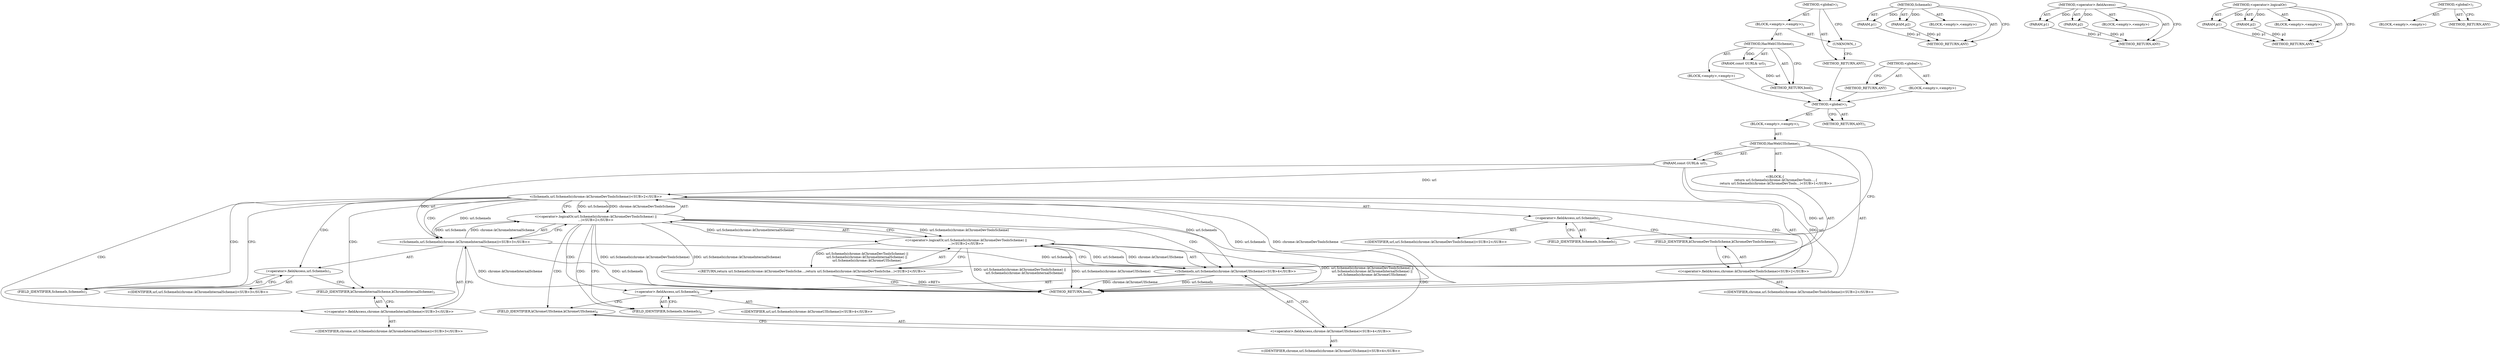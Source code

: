 digraph "&lt;global&gt;" {
vulnerable_6 [label=<(METHOD,&lt;global&gt;)<SUB>1</SUB>>];
vulnerable_7 [label=<(BLOCK,&lt;empty&gt;,&lt;empty&gt;)<SUB>1</SUB>>];
vulnerable_8 [label=<(METHOD,HasWebUIScheme)<SUB>1</SUB>>];
vulnerable_9 [label=<(PARAM,const GURL&amp; url)<SUB>1</SUB>>];
vulnerable_10 [label="<(BLOCK,{
  return url.SchemeIs(chrome::kChromeDevTools...,{
  return url.SchemeIs(chrome::kChromeDevTools...)<SUB>1</SUB>>"];
vulnerable_11 [label="<(RETURN,return url.SchemeIs(chrome::kChromeDevToolsSche...,return url.SchemeIs(chrome::kChromeDevToolsSche...)<SUB>2</SUB>>"];
vulnerable_12 [label="<(&lt;operator&gt;.logicalOr,url.SchemeIs(chrome::kChromeDevToolsScheme) ||
...)<SUB>2</SUB>>"];
vulnerable_13 [label="<(&lt;operator&gt;.logicalOr,url.SchemeIs(chrome::kChromeDevToolsScheme) ||
...)<SUB>2</SUB>>"];
vulnerable_14 [label="<(SchemeIs,url.SchemeIs(chrome::kChromeDevToolsScheme))<SUB>2</SUB>>"];
vulnerable_15 [label=<(&lt;operator&gt;.fieldAccess,url.SchemeIs)<SUB>2</SUB>>];
vulnerable_16 [label="<(IDENTIFIER,url,url.SchemeIs(chrome::kChromeDevToolsScheme))<SUB>2</SUB>>"];
vulnerable_17 [label=<(FIELD_IDENTIFIER,SchemeIs,SchemeIs)<SUB>2</SUB>>];
vulnerable_18 [label="<(&lt;operator&gt;.fieldAccess,chrome::kChromeDevToolsScheme)<SUB>2</SUB>>"];
vulnerable_19 [label="<(IDENTIFIER,chrome,url.SchemeIs(chrome::kChromeDevToolsScheme))<SUB>2</SUB>>"];
vulnerable_20 [label=<(FIELD_IDENTIFIER,kChromeDevToolsScheme,kChromeDevToolsScheme)<SUB>2</SUB>>];
vulnerable_21 [label="<(SchemeIs,url.SchemeIs(chrome::kChromeInternalScheme))<SUB>3</SUB>>"];
vulnerable_22 [label=<(&lt;operator&gt;.fieldAccess,url.SchemeIs)<SUB>3</SUB>>];
vulnerable_23 [label="<(IDENTIFIER,url,url.SchemeIs(chrome::kChromeInternalScheme))<SUB>3</SUB>>"];
vulnerable_24 [label=<(FIELD_IDENTIFIER,SchemeIs,SchemeIs)<SUB>3</SUB>>];
vulnerable_25 [label="<(&lt;operator&gt;.fieldAccess,chrome::kChromeInternalScheme)<SUB>3</SUB>>"];
vulnerable_26 [label="<(IDENTIFIER,chrome,url.SchemeIs(chrome::kChromeInternalScheme))<SUB>3</SUB>>"];
vulnerable_27 [label=<(FIELD_IDENTIFIER,kChromeInternalScheme,kChromeInternalScheme)<SUB>3</SUB>>];
vulnerable_28 [label="<(SchemeIs,url.SchemeIs(chrome::kChromeUIScheme))<SUB>4</SUB>>"];
vulnerable_29 [label=<(&lt;operator&gt;.fieldAccess,url.SchemeIs)<SUB>4</SUB>>];
vulnerable_30 [label="<(IDENTIFIER,url,url.SchemeIs(chrome::kChromeUIScheme))<SUB>4</SUB>>"];
vulnerable_31 [label=<(FIELD_IDENTIFIER,SchemeIs,SchemeIs)<SUB>4</SUB>>];
vulnerable_32 [label="<(&lt;operator&gt;.fieldAccess,chrome::kChromeUIScheme)<SUB>4</SUB>>"];
vulnerable_33 [label="<(IDENTIFIER,chrome,url.SchemeIs(chrome::kChromeUIScheme))<SUB>4</SUB>>"];
vulnerable_34 [label=<(FIELD_IDENTIFIER,kChromeUIScheme,kChromeUIScheme)<SUB>4</SUB>>];
vulnerable_35 [label=<(METHOD_RETURN,bool)<SUB>1</SUB>>];
vulnerable_37 [label=<(METHOD_RETURN,ANY)<SUB>1</SUB>>];
vulnerable_59 [label=<(METHOD,SchemeIs)>];
vulnerable_60 [label=<(PARAM,p1)>];
vulnerable_61 [label=<(PARAM,p2)>];
vulnerable_62 [label=<(BLOCK,&lt;empty&gt;,&lt;empty&gt;)>];
vulnerable_63 [label=<(METHOD_RETURN,ANY)>];
vulnerable_64 [label=<(METHOD,&lt;operator&gt;.fieldAccess)>];
vulnerable_65 [label=<(PARAM,p1)>];
vulnerable_66 [label=<(PARAM,p2)>];
vulnerable_67 [label=<(BLOCK,&lt;empty&gt;,&lt;empty&gt;)>];
vulnerable_68 [label=<(METHOD_RETURN,ANY)>];
vulnerable_54 [label=<(METHOD,&lt;operator&gt;.logicalOr)>];
vulnerable_55 [label=<(PARAM,p1)>];
vulnerable_56 [label=<(PARAM,p2)>];
vulnerable_57 [label=<(BLOCK,&lt;empty&gt;,&lt;empty&gt;)>];
vulnerable_58 [label=<(METHOD_RETURN,ANY)>];
vulnerable_48 [label=<(METHOD,&lt;global&gt;)<SUB>1</SUB>>];
vulnerable_49 [label=<(BLOCK,&lt;empty&gt;,&lt;empty&gt;)>];
vulnerable_50 [label=<(METHOD_RETURN,ANY)>];
fixed_6 [label=<(METHOD,&lt;global&gt;)<SUB>1</SUB>>];
fixed_7 [label=<(BLOCK,&lt;empty&gt;,&lt;empty&gt;)<SUB>1</SUB>>];
fixed_8 [label=<(METHOD,HasWebUIScheme)<SUB>1</SUB>>];
fixed_9 [label=<(PARAM,const GURL&amp; url)<SUB>1</SUB>>];
fixed_10 [label=<(BLOCK,&lt;empty&gt;,&lt;empty&gt;)>];
fixed_11 [label=<(METHOD_RETURN,bool)<SUB>1</SUB>>];
fixed_13 [label=<(UNKNOWN,,)>];
fixed_14 [label=<(METHOD_RETURN,ANY)<SUB>1</SUB>>];
fixed_25 [label=<(METHOD,&lt;global&gt;)<SUB>1</SUB>>];
fixed_26 [label=<(BLOCK,&lt;empty&gt;,&lt;empty&gt;)>];
fixed_27 [label=<(METHOD_RETURN,ANY)>];
vulnerable_6 -> vulnerable_7  [key=0, label="AST: "];
vulnerable_6 -> vulnerable_37  [key=0, label="AST: "];
vulnerable_6 -> vulnerable_37  [key=1, label="CFG: "];
vulnerable_7 -> vulnerable_8  [key=0, label="AST: "];
vulnerable_8 -> vulnerable_9  [key=0, label="AST: "];
vulnerable_8 -> vulnerable_9  [key=1, label="DDG: "];
vulnerable_8 -> vulnerable_10  [key=0, label="AST: "];
vulnerable_8 -> vulnerable_35  [key=0, label="AST: "];
vulnerable_8 -> vulnerable_17  [key=0, label="CFG: "];
vulnerable_9 -> vulnerable_35  [key=0, label="DDG: url"];
vulnerable_9 -> vulnerable_28  [key=0, label="DDG: url"];
vulnerable_9 -> vulnerable_14  [key=0, label="DDG: url"];
vulnerable_9 -> vulnerable_21  [key=0, label="DDG: url"];
vulnerable_10 -> vulnerable_11  [key=0, label="AST: "];
vulnerable_11 -> vulnerable_12  [key=0, label="AST: "];
vulnerable_11 -> vulnerable_35  [key=0, label="CFG: "];
vulnerable_11 -> vulnerable_35  [key=1, label="DDG: &lt;RET&gt;"];
vulnerable_12 -> vulnerable_13  [key=0, label="AST: "];
vulnerable_12 -> vulnerable_28  [key=0, label="AST: "];
vulnerable_12 -> vulnerable_11  [key=0, label="CFG: "];
vulnerable_12 -> vulnerable_11  [key=1, label="DDG: url.SchemeIs(chrome::kChromeDevToolsScheme) ||
         url.SchemeIs(chrome::kChromeInternalScheme) ||
         url.SchemeIs(chrome::kChromeUIScheme)"];
vulnerable_12 -> vulnerable_35  [key=0, label="DDG: url.SchemeIs(chrome::kChromeDevToolsScheme) ||
         url.SchemeIs(chrome::kChromeInternalScheme)"];
vulnerable_12 -> vulnerable_35  [key=1, label="DDG: url.SchemeIs(chrome::kChromeUIScheme)"];
vulnerable_12 -> vulnerable_35  [key=2, label="DDG: url.SchemeIs(chrome::kChromeDevToolsScheme) ||
         url.SchemeIs(chrome::kChromeInternalScheme) ||
         url.SchemeIs(chrome::kChromeUIScheme)"];
vulnerable_13 -> vulnerable_14  [key=0, label="AST: "];
vulnerable_13 -> vulnerable_21  [key=0, label="AST: "];
vulnerable_13 -> vulnerable_12  [key=0, label="CFG: "];
vulnerable_13 -> vulnerable_12  [key=1, label="DDG: url.SchemeIs(chrome::kChromeDevToolsScheme)"];
vulnerable_13 -> vulnerable_12  [key=2, label="DDG: url.SchemeIs(chrome::kChromeInternalScheme)"];
vulnerable_13 -> vulnerable_31  [key=0, label="CFG: "];
vulnerable_13 -> vulnerable_31  [key=1, label="CDG: "];
vulnerable_13 -> vulnerable_35  [key=0, label="DDG: url.SchemeIs(chrome::kChromeDevToolsScheme)"];
vulnerable_13 -> vulnerable_35  [key=1, label="DDG: url.SchemeIs(chrome::kChromeInternalScheme)"];
vulnerable_13 -> vulnerable_29  [key=0, label="CDG: "];
vulnerable_13 -> vulnerable_34  [key=0, label="CDG: "];
vulnerable_13 -> vulnerable_32  [key=0, label="CDG: "];
vulnerable_13 -> vulnerable_28  [key=0, label="CDG: "];
vulnerable_14 -> vulnerable_15  [key=0, label="AST: "];
vulnerable_14 -> vulnerable_18  [key=0, label="AST: "];
vulnerable_14 -> vulnerable_13  [key=0, label="CFG: "];
vulnerable_14 -> vulnerable_13  [key=1, label="DDG: url.SchemeIs"];
vulnerable_14 -> vulnerable_13  [key=2, label="DDG: chrome::kChromeDevToolsScheme"];
vulnerable_14 -> vulnerable_24  [key=0, label="CFG: "];
vulnerable_14 -> vulnerable_24  [key=1, label="CDG: "];
vulnerable_14 -> vulnerable_35  [key=0, label="DDG: url.SchemeIs"];
vulnerable_14 -> vulnerable_35  [key=1, label="DDG: chrome::kChromeDevToolsScheme"];
vulnerable_14 -> vulnerable_28  [key=0, label="DDG: url.SchemeIs"];
vulnerable_14 -> vulnerable_21  [key=0, label="DDG: url.SchemeIs"];
vulnerable_14 -> vulnerable_21  [key=1, label="CDG: "];
vulnerable_14 -> vulnerable_25  [key=0, label="CDG: "];
vulnerable_14 -> vulnerable_22  [key=0, label="CDG: "];
vulnerable_14 -> vulnerable_27  [key=0, label="CDG: "];
vulnerable_15 -> vulnerable_16  [key=0, label="AST: "];
vulnerable_15 -> vulnerable_17  [key=0, label="AST: "];
vulnerable_15 -> vulnerable_20  [key=0, label="CFG: "];
vulnerable_17 -> vulnerable_15  [key=0, label="CFG: "];
vulnerable_18 -> vulnerable_19  [key=0, label="AST: "];
vulnerable_18 -> vulnerable_20  [key=0, label="AST: "];
vulnerable_18 -> vulnerable_14  [key=0, label="CFG: "];
vulnerable_20 -> vulnerable_18  [key=0, label="CFG: "];
vulnerable_21 -> vulnerable_22  [key=0, label="AST: "];
vulnerable_21 -> vulnerable_25  [key=0, label="AST: "];
vulnerable_21 -> vulnerable_13  [key=0, label="CFG: "];
vulnerable_21 -> vulnerable_13  [key=1, label="DDG: url.SchemeIs"];
vulnerable_21 -> vulnerable_13  [key=2, label="DDG: chrome::kChromeInternalScheme"];
vulnerable_21 -> vulnerable_35  [key=0, label="DDG: url.SchemeIs"];
vulnerable_21 -> vulnerable_35  [key=1, label="DDG: chrome::kChromeInternalScheme"];
vulnerable_21 -> vulnerable_28  [key=0, label="DDG: url.SchemeIs"];
vulnerable_22 -> vulnerable_23  [key=0, label="AST: "];
vulnerable_22 -> vulnerable_24  [key=0, label="AST: "];
vulnerable_22 -> vulnerable_27  [key=0, label="CFG: "];
vulnerable_24 -> vulnerable_22  [key=0, label="CFG: "];
vulnerable_25 -> vulnerable_26  [key=0, label="AST: "];
vulnerable_25 -> vulnerable_27  [key=0, label="AST: "];
vulnerable_25 -> vulnerable_21  [key=0, label="CFG: "];
vulnerable_27 -> vulnerable_25  [key=0, label="CFG: "];
vulnerable_28 -> vulnerable_29  [key=0, label="AST: "];
vulnerable_28 -> vulnerable_32  [key=0, label="AST: "];
vulnerable_28 -> vulnerable_12  [key=0, label="CFG: "];
vulnerable_28 -> vulnerable_12  [key=1, label="DDG: url.SchemeIs"];
vulnerable_28 -> vulnerable_12  [key=2, label="DDG: chrome::kChromeUIScheme"];
vulnerable_28 -> vulnerable_35  [key=0, label="DDG: url.SchemeIs"];
vulnerable_28 -> vulnerable_35  [key=1, label="DDG: chrome::kChromeUIScheme"];
vulnerable_29 -> vulnerable_30  [key=0, label="AST: "];
vulnerable_29 -> vulnerable_31  [key=0, label="AST: "];
vulnerable_29 -> vulnerable_34  [key=0, label="CFG: "];
vulnerable_31 -> vulnerable_29  [key=0, label="CFG: "];
vulnerable_32 -> vulnerable_33  [key=0, label="AST: "];
vulnerable_32 -> vulnerable_34  [key=0, label="AST: "];
vulnerable_32 -> vulnerable_28  [key=0, label="CFG: "];
vulnerable_34 -> vulnerable_32  [key=0, label="CFG: "];
vulnerable_59 -> vulnerable_60  [key=0, label="AST: "];
vulnerable_59 -> vulnerable_60  [key=1, label="DDG: "];
vulnerable_59 -> vulnerable_62  [key=0, label="AST: "];
vulnerable_59 -> vulnerable_61  [key=0, label="AST: "];
vulnerable_59 -> vulnerable_61  [key=1, label="DDG: "];
vulnerable_59 -> vulnerable_63  [key=0, label="AST: "];
vulnerable_59 -> vulnerable_63  [key=1, label="CFG: "];
vulnerable_60 -> vulnerable_63  [key=0, label="DDG: p1"];
vulnerable_61 -> vulnerable_63  [key=0, label="DDG: p2"];
vulnerable_64 -> vulnerable_65  [key=0, label="AST: "];
vulnerable_64 -> vulnerable_65  [key=1, label="DDG: "];
vulnerable_64 -> vulnerable_67  [key=0, label="AST: "];
vulnerable_64 -> vulnerable_66  [key=0, label="AST: "];
vulnerable_64 -> vulnerable_66  [key=1, label="DDG: "];
vulnerable_64 -> vulnerable_68  [key=0, label="AST: "];
vulnerable_64 -> vulnerable_68  [key=1, label="CFG: "];
vulnerable_65 -> vulnerable_68  [key=0, label="DDG: p1"];
vulnerable_66 -> vulnerable_68  [key=0, label="DDG: p2"];
vulnerable_54 -> vulnerable_55  [key=0, label="AST: "];
vulnerable_54 -> vulnerable_55  [key=1, label="DDG: "];
vulnerable_54 -> vulnerable_57  [key=0, label="AST: "];
vulnerable_54 -> vulnerable_56  [key=0, label="AST: "];
vulnerable_54 -> vulnerable_56  [key=1, label="DDG: "];
vulnerable_54 -> vulnerable_58  [key=0, label="AST: "];
vulnerable_54 -> vulnerable_58  [key=1, label="CFG: "];
vulnerable_55 -> vulnerable_58  [key=0, label="DDG: p1"];
vulnerable_56 -> vulnerable_58  [key=0, label="DDG: p2"];
vulnerable_48 -> vulnerable_49  [key=0, label="AST: "];
vulnerable_48 -> vulnerable_50  [key=0, label="AST: "];
vulnerable_48 -> vulnerable_50  [key=1, label="CFG: "];
fixed_6 -> fixed_7  [key=0, label="AST: "];
fixed_6 -> fixed_14  [key=0, label="AST: "];
fixed_6 -> fixed_13  [key=0, label="CFG: "];
fixed_7 -> fixed_8  [key=0, label="AST: "];
fixed_7 -> fixed_13  [key=0, label="AST: "];
fixed_8 -> fixed_9  [key=0, label="AST: "];
fixed_8 -> fixed_9  [key=1, label="DDG: "];
fixed_8 -> fixed_10  [key=0, label="AST: "];
fixed_8 -> fixed_11  [key=0, label="AST: "];
fixed_8 -> fixed_11  [key=1, label="CFG: "];
fixed_9 -> fixed_11  [key=0, label="DDG: url"];
fixed_10 -> vulnerable_6  [key=0];
fixed_11 -> vulnerable_6  [key=0];
fixed_13 -> fixed_14  [key=0, label="CFG: "];
fixed_14 -> vulnerable_6  [key=0];
fixed_25 -> fixed_26  [key=0, label="AST: "];
fixed_25 -> fixed_27  [key=0, label="AST: "];
fixed_25 -> fixed_27  [key=1, label="CFG: "];
fixed_26 -> vulnerable_6  [key=0];
fixed_27 -> vulnerable_6  [key=0];
}
